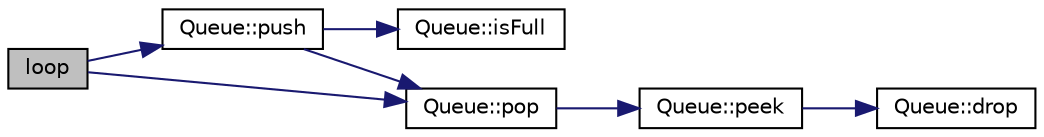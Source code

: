 digraph "loop"
{
  edge [fontname="Helvetica",fontsize="10",labelfontname="Helvetica",labelfontsize="10"];
  node [fontname="Helvetica",fontsize="10",shape=record];
  rankdir="LR";
  Node0 [label="loop",height=0.2,width=0.4,color="black", fillcolor="grey75", style="filled", fontcolor="black"];
  Node0 -> Node1 [color="midnightblue",fontsize="10",style="solid",fontname="Helvetica"];
  Node1 [label="Queue::push",height=0.2,width=0.4,color="black", fillcolor="white", style="filled",URL="$class_queue.html#a415958dbf4a259a52bbc30e20af0d4a7",tooltip="Push record to queue. "];
  Node1 -> Node2 [color="midnightblue",fontsize="10",style="solid",fontname="Helvetica"];
  Node2 [label="Queue::isFull",height=0.2,width=0.4,color="black", fillcolor="white", style="filled",URL="$class_queue.html#ac89d81f40709b5552abfa44e5a923e29",tooltip="get fullness state of the queue "];
  Node1 -> Node3 [color="midnightblue",fontsize="10",style="solid",fontname="Helvetica"];
  Node3 [label="Queue::pop",height=0.2,width=0.4,color="black", fillcolor="white", style="filled",URL="$class_queue.html#a0ffe1950f8d1afcc4ec0e0fb3de802da",tooltip="Pop record from queue. "];
  Node3 -> Node4 [color="midnightblue",fontsize="10",style="solid",fontname="Helvetica"];
  Node4 [label="Queue::peek",height=0.2,width=0.4,color="black", fillcolor="white", style="filled",URL="$class_queue.html#a5a715cb528a84594bab04cb73afbfc4b",tooltip="Peek record from queue. "];
  Node4 -> Node5 [color="midnightblue",fontsize="10",style="solid",fontname="Helvetica"];
  Node5 [label="Queue::drop",height=0.2,width=0.4,color="black", fillcolor="white", style="filled",URL="$class_queue.html#a29b1ce254f3ba5f5f03c5c7c6ef6ccc7",tooltip="Drop current record from queue. "];
  Node0 -> Node3 [color="midnightblue",fontsize="10",style="solid",fontname="Helvetica"];
}
